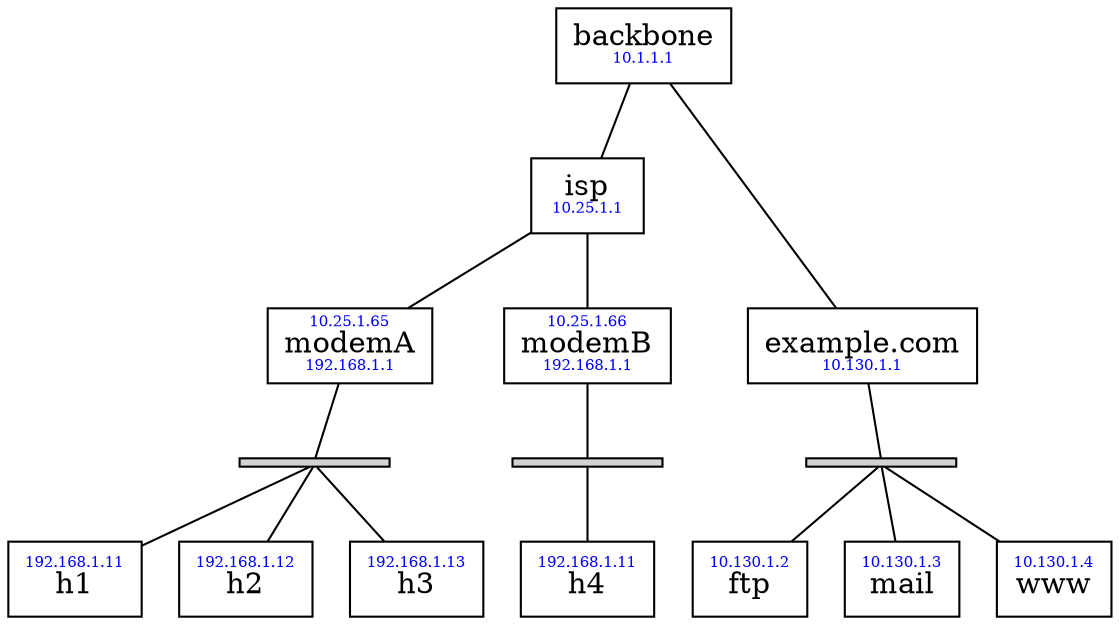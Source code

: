 digraph Network {
    node [shape=rectangle]
    edge [dir=none]
    {
        node [shape=rect style=filled height=0.05 width=1 label=""]
        s1 s2 s3
    }
    backbone -> isp
    isp -> modemA
    isp -> modemB
    modemA -> s1
    s1 -> h1
    s1 -> h2
    s1 -> h3
    modemB -> s2
    s2 -> h4
    backbone -> "example.com"
    "example.com" -> s3
    s3 -> "ftp"
    s3 -> "mail"
    s3 -> "www"

    {rank=same; modemA modemB "example.com"}

    backbone [label=<backbone<br/><font color="blue" point-size="7">10.1.1.1</font><br/>>]

    isp [label=<isp<br/><font color="blue" point-size="7">10.25.1.1</font><br/>>]

    modemA [label=<<font color="blue" point-size="7">10.25.1.65</font><br/>modemA<br/><font color="blue" point-size="7">192.168.1.1</font><br/>>]
    modemB [label=<<font color="blue" point-size="7">10.25.1.66</font><br/>modemB<br/><font color="blue" point-size="7">192.168.1.1</font><br/>>]

    h1 [label=<<font color="blue" point-size="7">192.168.1.11</font><br/>h1>]
    h2 [label=<<font color="blue" point-size="7">192.168.1.12</font><br/>h2>]
    h3 [label=<<font color="blue" point-size="7">192.168.1.13</font><br/>h3>]
    h4 [label=<<font color="blue" point-size="7">192.168.1.11</font><br/>h4>]

    "example.com" [label=<<font color="blue" point-size="7"> </font><br/>example.com<br/><font color="blue" point-size="7">10.130.1.1</font><br/>>]

    ftp [label=<<font color="blue" point-size="7">10.130.1.2</font><br/>ftp>]
    mail [label=<<font color="blue" point-size="7">10.130.1.3</font><br/>mail>]
    www [label=<<font color="blue" point-size="7">10.130.1.4</font><br/>www>]
}
